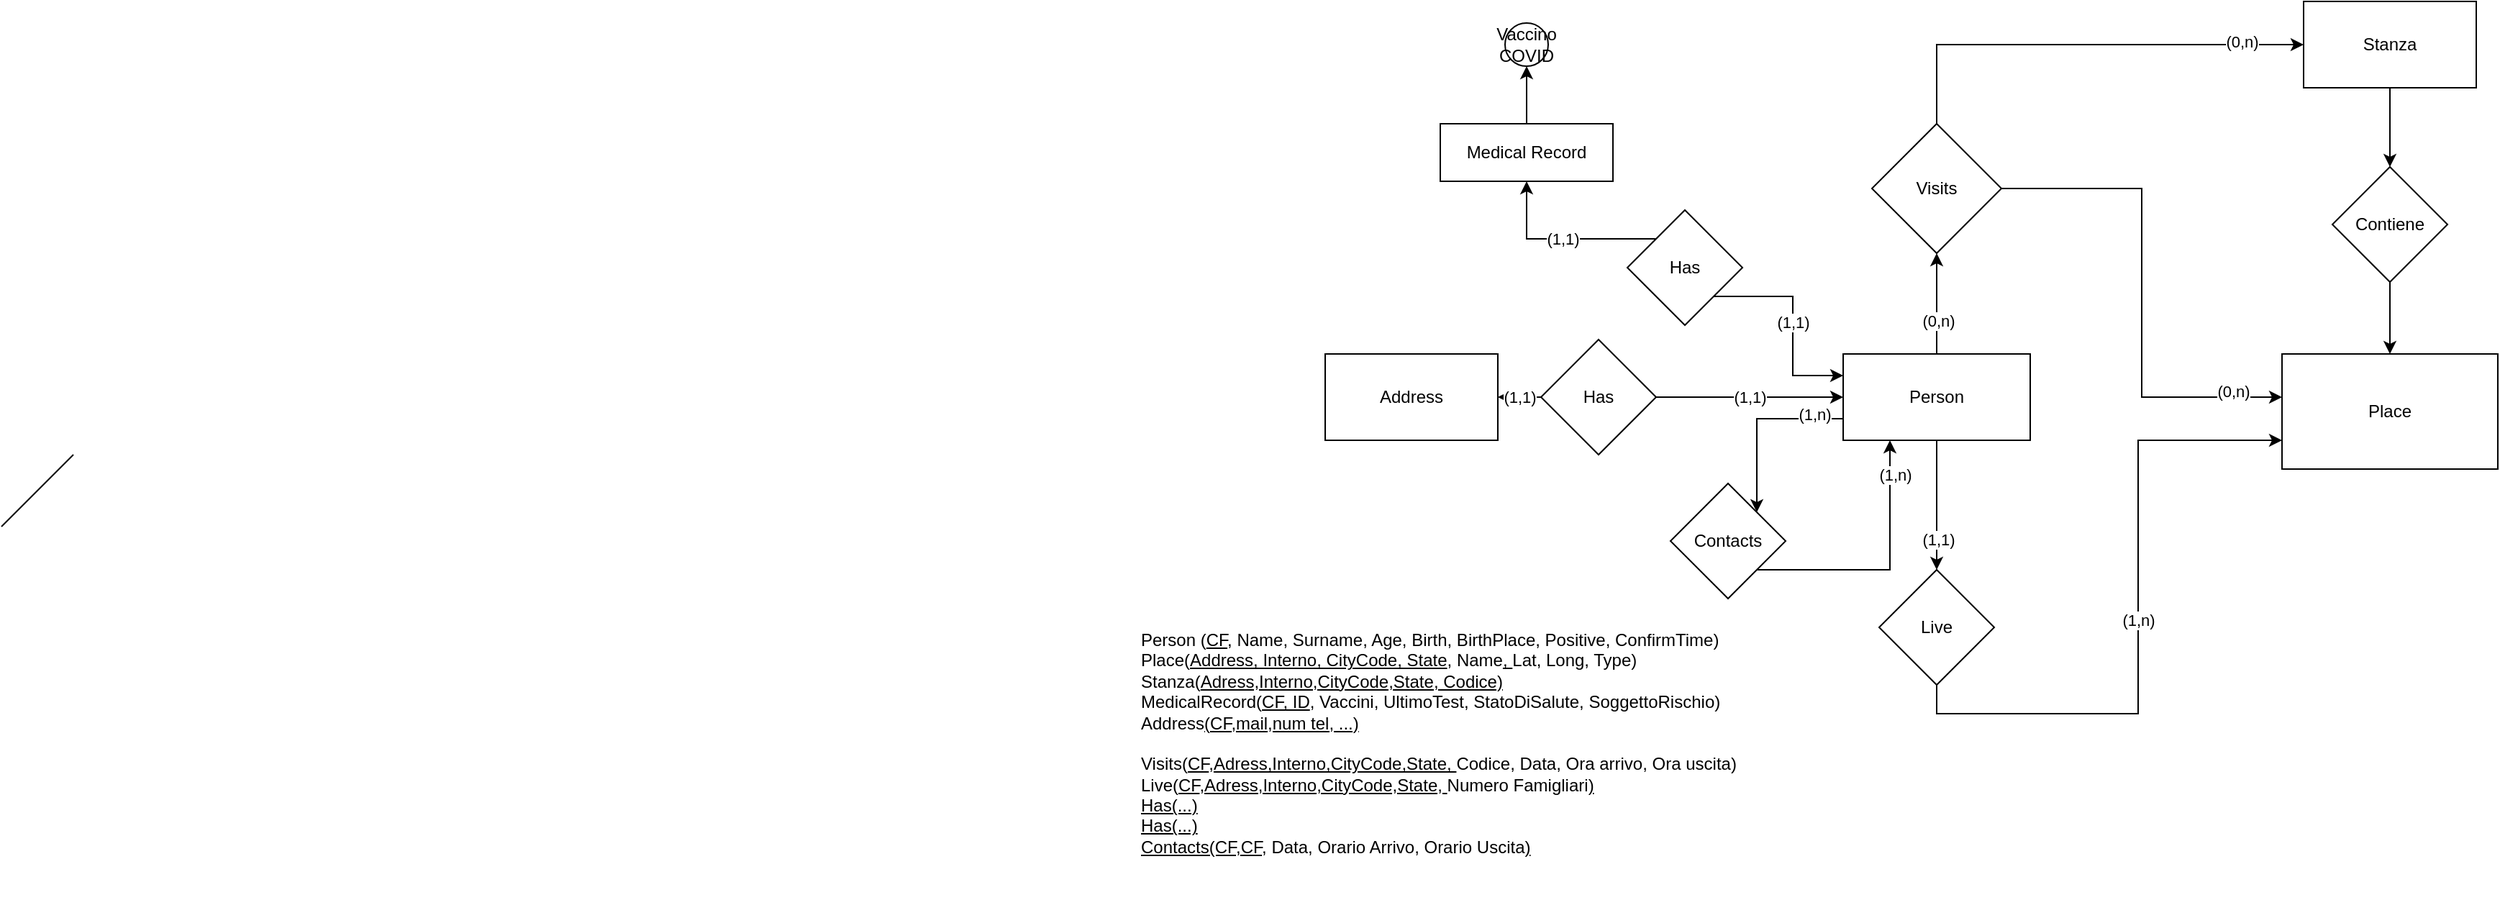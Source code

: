 <mxfile version="15.6.1" type="github">
  <diagram id="uRCAPiKoGMr6rtJBlkDr" name="Page-1">
    <mxGraphModel dx="2600" dy="620" grid="1" gridSize="10" guides="1" tooltips="1" connect="1" arrows="1" fold="1" page="1" pageScale="1" pageWidth="827" pageHeight="1169" math="0" shadow="0">
      <root>
        <mxCell id="0" />
        <mxCell id="1" parent="0" />
        <mxCell id="zwsAEC8m7Rr3Ob0FhIDg-10" style="edgeStyle=orthogonalEdgeStyle;rounded=0;orthogonalLoop=1;jettySize=auto;html=1;exitX=0.5;exitY=1;exitDx=0;exitDy=0;entryX=0.5;entryY=0;entryDx=0;entryDy=0;" edge="1" parent="1" source="zwsAEC8m7Rr3Ob0FhIDg-3" target="zwsAEC8m7Rr3Ob0FhIDg-8">
          <mxGeometry relative="1" as="geometry" />
        </mxCell>
        <mxCell id="zwsAEC8m7Rr3Ob0FhIDg-39" value="(1,1)" style="edgeLabel;html=1;align=center;verticalAlign=middle;resizable=0;points=[];" vertex="1" connectable="0" parent="zwsAEC8m7Rr3Ob0FhIDg-10">
          <mxGeometry x="0.533" y="1" relative="1" as="geometry">
            <mxPoint as="offset" />
          </mxGeometry>
        </mxCell>
        <mxCell id="zwsAEC8m7Rr3Ob0FhIDg-28" style="edgeStyle=orthogonalEdgeStyle;rounded=0;orthogonalLoop=1;jettySize=auto;html=1;exitX=0;exitY=0.75;exitDx=0;exitDy=0;entryX=1;entryY=0;entryDx=0;entryDy=0;" edge="1" parent="1" source="zwsAEC8m7Rr3Ob0FhIDg-3" target="zwsAEC8m7Rr3Ob0FhIDg-27">
          <mxGeometry relative="1" as="geometry" />
        </mxCell>
        <mxCell id="zwsAEC8m7Rr3Ob0FhIDg-40" value="(1,n)" style="edgeLabel;html=1;align=center;verticalAlign=middle;resizable=0;points=[];" vertex="1" connectable="0" parent="zwsAEC8m7Rr3Ob0FhIDg-28">
          <mxGeometry x="-0.68" y="-3" relative="1" as="geometry">
            <mxPoint as="offset" />
          </mxGeometry>
        </mxCell>
        <mxCell id="zwsAEC8m7Rr3Ob0FhIDg-3" value="Person" style="rounded=0;whiteSpace=wrap;html=1;" vertex="1" parent="1">
          <mxGeometry x="170" y="270" width="130" height="60" as="geometry" />
        </mxCell>
        <mxCell id="zwsAEC8m7Rr3Ob0FhIDg-4" value="Place" style="rounded=0;whiteSpace=wrap;html=1;" vertex="1" parent="1">
          <mxGeometry x="475" y="270" width="150" height="80" as="geometry" />
        </mxCell>
        <mxCell id="zwsAEC8m7Rr3Ob0FhIDg-7" style="edgeStyle=orthogonalEdgeStyle;rounded=0;orthogonalLoop=1;jettySize=auto;html=1;exitX=1;exitY=0.5;exitDx=0;exitDy=0;entryX=0;entryY=0.375;entryDx=0;entryDy=0;entryPerimeter=0;" edge="1" parent="1" source="zwsAEC8m7Rr3Ob0FhIDg-5" target="zwsAEC8m7Rr3Ob0FhIDg-4">
          <mxGeometry relative="1" as="geometry">
            <mxPoint x="440" y="160" as="targetPoint" />
          </mxGeometry>
        </mxCell>
        <mxCell id="zwsAEC8m7Rr3Ob0FhIDg-37" value="(0,n)" style="edgeLabel;html=1;align=center;verticalAlign=middle;resizable=0;points=[];" vertex="1" connectable="0" parent="zwsAEC8m7Rr3Ob0FhIDg-7">
          <mxGeometry x="0.8" y="4" relative="1" as="geometry">
            <mxPoint as="offset" />
          </mxGeometry>
        </mxCell>
        <mxCell id="zwsAEC8m7Rr3Ob0FhIDg-35" style="edgeStyle=orthogonalEdgeStyle;rounded=0;orthogonalLoop=1;jettySize=auto;html=1;exitX=0.5;exitY=0;exitDx=0;exitDy=0;entryX=0;entryY=0.5;entryDx=0;entryDy=0;" edge="1" parent="1" source="zwsAEC8m7Rr3Ob0FhIDg-5" target="zwsAEC8m7Rr3Ob0FhIDg-30">
          <mxGeometry relative="1" as="geometry" />
        </mxCell>
        <mxCell id="zwsAEC8m7Rr3Ob0FhIDg-36" value="(0,n)" style="edgeLabel;html=1;align=center;verticalAlign=middle;resizable=0;points=[];" vertex="1" connectable="0" parent="zwsAEC8m7Rr3Ob0FhIDg-35">
          <mxGeometry x="0.723" y="2" relative="1" as="geometry">
            <mxPoint as="offset" />
          </mxGeometry>
        </mxCell>
        <mxCell id="zwsAEC8m7Rr3Ob0FhIDg-5" value="Visits" style="rhombus;whiteSpace=wrap;html=1;" vertex="1" parent="1">
          <mxGeometry x="190" y="110" width="90" height="90" as="geometry" />
        </mxCell>
        <mxCell id="zwsAEC8m7Rr3Ob0FhIDg-6" value="" style="endArrow=classic;html=1;rounded=0;exitX=0.5;exitY=0;exitDx=0;exitDy=0;entryX=0.5;entryY=1;entryDx=0;entryDy=0;" edge="1" parent="1" source="zwsAEC8m7Rr3Ob0FhIDg-3" target="zwsAEC8m7Rr3Ob0FhIDg-5">
          <mxGeometry width="50" height="50" relative="1" as="geometry">
            <mxPoint x="340" y="340" as="sourcePoint" />
            <mxPoint x="390" y="290" as="targetPoint" />
          </mxGeometry>
        </mxCell>
        <mxCell id="zwsAEC8m7Rr3Ob0FhIDg-38" value="(0,n)" style="edgeLabel;html=1;align=center;verticalAlign=middle;resizable=0;points=[];" vertex="1" connectable="0" parent="zwsAEC8m7Rr3Ob0FhIDg-6">
          <mxGeometry x="-0.343" y="-1" relative="1" as="geometry">
            <mxPoint as="offset" />
          </mxGeometry>
        </mxCell>
        <mxCell id="zwsAEC8m7Rr3Ob0FhIDg-11" value="(1,n)" style="edgeStyle=orthogonalEdgeStyle;rounded=0;orthogonalLoop=1;jettySize=auto;html=1;exitX=0.5;exitY=1;exitDx=0;exitDy=0;entryX=0;entryY=0.75;entryDx=0;entryDy=0;" edge="1" parent="1" source="zwsAEC8m7Rr3Ob0FhIDg-8" target="zwsAEC8m7Rr3Ob0FhIDg-4">
          <mxGeometry relative="1" as="geometry">
            <mxPoint x="165" y="500" as="targetPoint" />
          </mxGeometry>
        </mxCell>
        <mxCell id="zwsAEC8m7Rr3Ob0FhIDg-8" value="Live" style="rhombus;whiteSpace=wrap;html=1;" vertex="1" parent="1">
          <mxGeometry x="195" y="420" width="80" height="80" as="geometry" />
        </mxCell>
        <mxCell id="zwsAEC8m7Rr3Ob0FhIDg-12" value="Address" style="rounded=0;whiteSpace=wrap;html=1;" vertex="1" parent="1">
          <mxGeometry x="-190" y="270" width="120" height="60" as="geometry" />
        </mxCell>
        <mxCell id="zwsAEC8m7Rr3Ob0FhIDg-14" value="(1,1)" style="edgeStyle=orthogonalEdgeStyle;rounded=0;orthogonalLoop=1;jettySize=auto;html=1;exitX=1;exitY=0.5;exitDx=0;exitDy=0;entryX=0;entryY=0.5;entryDx=0;entryDy=0;" edge="1" parent="1" source="zwsAEC8m7Rr3Ob0FhIDg-13" target="zwsAEC8m7Rr3Ob0FhIDg-3">
          <mxGeometry relative="1" as="geometry" />
        </mxCell>
        <mxCell id="zwsAEC8m7Rr3Ob0FhIDg-15" value="(1,1)" style="edgeStyle=orthogonalEdgeStyle;rounded=0;orthogonalLoop=1;jettySize=auto;html=1;exitX=0;exitY=0.5;exitDx=0;exitDy=0;" edge="1" parent="1" source="zwsAEC8m7Rr3Ob0FhIDg-13" target="zwsAEC8m7Rr3Ob0FhIDg-12">
          <mxGeometry relative="1" as="geometry" />
        </mxCell>
        <mxCell id="zwsAEC8m7Rr3Ob0FhIDg-13" value="Has" style="rhombus;whiteSpace=wrap;html=1;" vertex="1" parent="1">
          <mxGeometry x="-40" y="260" width="80" height="80" as="geometry" />
        </mxCell>
        <mxCell id="zwsAEC8m7Rr3Ob0FhIDg-25" style="edgeStyle=orthogonalEdgeStyle;rounded=0;orthogonalLoop=1;jettySize=auto;html=1;exitX=0.5;exitY=0;exitDx=0;exitDy=0;entryX=0.5;entryY=1;entryDx=0;entryDy=0;" edge="1" parent="1" source="zwsAEC8m7Rr3Ob0FhIDg-19" target="zwsAEC8m7Rr3Ob0FhIDg-23">
          <mxGeometry relative="1" as="geometry" />
        </mxCell>
        <mxCell id="zwsAEC8m7Rr3Ob0FhIDg-19" value="Medical Record" style="rounded=0;whiteSpace=wrap;html=1;" vertex="1" parent="1">
          <mxGeometry x="-110" y="110" width="120" height="40" as="geometry" />
        </mxCell>
        <mxCell id="zwsAEC8m7Rr3Ob0FhIDg-21" value="(1,1)" style="edgeStyle=orthogonalEdgeStyle;rounded=0;orthogonalLoop=1;jettySize=auto;html=1;exitX=0;exitY=0;exitDx=0;exitDy=0;entryX=0.5;entryY=1;entryDx=0;entryDy=0;" edge="1" parent="1" source="zwsAEC8m7Rr3Ob0FhIDg-20" target="zwsAEC8m7Rr3Ob0FhIDg-19">
          <mxGeometry relative="1" as="geometry" />
        </mxCell>
        <mxCell id="zwsAEC8m7Rr3Ob0FhIDg-22" value="(1,1)" style="edgeStyle=orthogonalEdgeStyle;rounded=0;orthogonalLoop=1;jettySize=auto;html=1;exitX=1;exitY=1;exitDx=0;exitDy=0;entryX=0;entryY=0.25;entryDx=0;entryDy=0;" edge="1" parent="1" source="zwsAEC8m7Rr3Ob0FhIDg-20" target="zwsAEC8m7Rr3Ob0FhIDg-3">
          <mxGeometry relative="1" as="geometry" />
        </mxCell>
        <mxCell id="zwsAEC8m7Rr3Ob0FhIDg-20" value="Has" style="rhombus;whiteSpace=wrap;html=1;" vertex="1" parent="1">
          <mxGeometry x="20" y="170" width="80" height="80" as="geometry" />
        </mxCell>
        <mxCell id="zwsAEC8m7Rr3Ob0FhIDg-23" value="Vaccino COVID&lt;br&gt;" style="ellipse;whiteSpace=wrap;html=1;" vertex="1" parent="1">
          <mxGeometry x="-65" y="40" width="30" height="30" as="geometry" />
        </mxCell>
        <mxCell id="zwsAEC8m7Rr3Ob0FhIDg-24" value="" style="endArrow=none;html=1;rounded=0;" edge="1" parent="1">
          <mxGeometry width="50" height="50" relative="1" as="geometry">
            <mxPoint x="-1110" y="390" as="sourcePoint" />
            <mxPoint x="-1060" y="340" as="targetPoint" />
          </mxGeometry>
        </mxCell>
        <mxCell id="zwsAEC8m7Rr3Ob0FhIDg-26" value="Person (&lt;u&gt;CF&lt;/u&gt;, Name, Surname, Age, Birth, BirthPlace, Positive, ConfirmTime)&lt;br&gt;&lt;div&gt;Place(&lt;u&gt;Address, Interno, CityCode, State&lt;/u&gt;, Name&lt;u&gt;, &lt;/u&gt;Lat, Long, Type)&lt;/div&gt;&lt;div&gt;Stanza(&lt;u&gt;Adress,Interno,CityCode,State, Codice)&lt;/u&gt;&lt;/div&gt;&lt;div&gt;MedicalRecord(&lt;u&gt;CF, ID&lt;/u&gt;, Vaccini, UltimoTest, StatoDiSalute, SoggettoRischio) &amp;nbsp;&lt;/div&gt;&lt;div&gt;Address&lt;u&gt;(CF,mail,num tel, ...)&lt;/u&gt;&lt;br&gt;&lt;/div&gt;&lt;div&gt;&lt;u&gt;&lt;br&gt;&lt;/u&gt;&lt;/div&gt;Visits(&lt;u&gt;CF&lt;/u&gt;,&lt;u&gt;Adress,Interno,CityCode,State, &lt;/u&gt;Codice, Data, Ora arrivo, Ora uscita)&lt;br&gt;Live(&lt;u&gt;CF&lt;/u&gt;,&lt;u&gt;Adress,Interno,CityCode,State, &lt;/u&gt;Numero Famigliari&lt;u&gt;)&lt;br&gt;Has(...)&lt;br&gt;Has(...)&lt;br&gt;Contacts(CF,CF&lt;/u&gt;, Data, Orario Arrivo, Orario Uscita&lt;u&gt;)&lt;br&gt;&lt;/u&gt;&lt;br&gt;&amp;nbsp;&amp;nbsp;" style="text;html=1;strokeColor=none;fillColor=none;align=left;verticalAlign=middle;whiteSpace=wrap;rounded=0;" vertex="1" parent="1">
          <mxGeometry x="-320" y="490" width="640" height="130" as="geometry" />
        </mxCell>
        <mxCell id="zwsAEC8m7Rr3Ob0FhIDg-29" style="edgeStyle=orthogonalEdgeStyle;rounded=0;orthogonalLoop=1;jettySize=auto;html=1;exitX=0;exitY=1;exitDx=0;exitDy=0;entryX=0.25;entryY=1;entryDx=0;entryDy=0;" edge="1" parent="1" source="zwsAEC8m7Rr3Ob0FhIDg-27" target="zwsAEC8m7Rr3Ob0FhIDg-3">
          <mxGeometry relative="1" as="geometry" />
        </mxCell>
        <mxCell id="zwsAEC8m7Rr3Ob0FhIDg-41" value="(1,n)" style="edgeLabel;html=1;align=center;verticalAlign=middle;resizable=0;points=[];" vertex="1" connectable="0" parent="zwsAEC8m7Rr3Ob0FhIDg-29">
          <mxGeometry x="0.793" y="-2" relative="1" as="geometry">
            <mxPoint x="1" y="1" as="offset" />
          </mxGeometry>
        </mxCell>
        <mxCell id="zwsAEC8m7Rr3Ob0FhIDg-27" value="Contacts" style="rhombus;whiteSpace=wrap;html=1;align=center;" vertex="1" parent="1">
          <mxGeometry x="50" y="360" width="80" height="80" as="geometry" />
        </mxCell>
        <mxCell id="zwsAEC8m7Rr3Ob0FhIDg-33" style="edgeStyle=orthogonalEdgeStyle;rounded=0;orthogonalLoop=1;jettySize=auto;html=1;exitX=0.5;exitY=1;exitDx=0;exitDy=0;entryX=0.5;entryY=0;entryDx=0;entryDy=0;" edge="1" parent="1" source="zwsAEC8m7Rr3Ob0FhIDg-30" target="zwsAEC8m7Rr3Ob0FhIDg-32">
          <mxGeometry relative="1" as="geometry" />
        </mxCell>
        <mxCell id="zwsAEC8m7Rr3Ob0FhIDg-30" value="Stanza&lt;br&gt;" style="rounded=0;whiteSpace=wrap;html=1;align=center;" vertex="1" parent="1">
          <mxGeometry x="490" y="25" width="120" height="60" as="geometry" />
        </mxCell>
        <mxCell id="zwsAEC8m7Rr3Ob0FhIDg-34" style="edgeStyle=orthogonalEdgeStyle;rounded=0;orthogonalLoop=1;jettySize=auto;html=1;exitX=0.5;exitY=1;exitDx=0;exitDy=0;entryX=0.5;entryY=0;entryDx=0;entryDy=0;" edge="1" parent="1" source="zwsAEC8m7Rr3Ob0FhIDg-32" target="zwsAEC8m7Rr3Ob0FhIDg-4">
          <mxGeometry relative="1" as="geometry">
            <mxPoint x="551" y="280" as="targetPoint" />
          </mxGeometry>
        </mxCell>
        <mxCell id="zwsAEC8m7Rr3Ob0FhIDg-32" value="Contiene" style="rhombus;whiteSpace=wrap;html=1;align=center;" vertex="1" parent="1">
          <mxGeometry x="510" y="140" width="80" height="80" as="geometry" />
        </mxCell>
      </root>
    </mxGraphModel>
  </diagram>
</mxfile>
